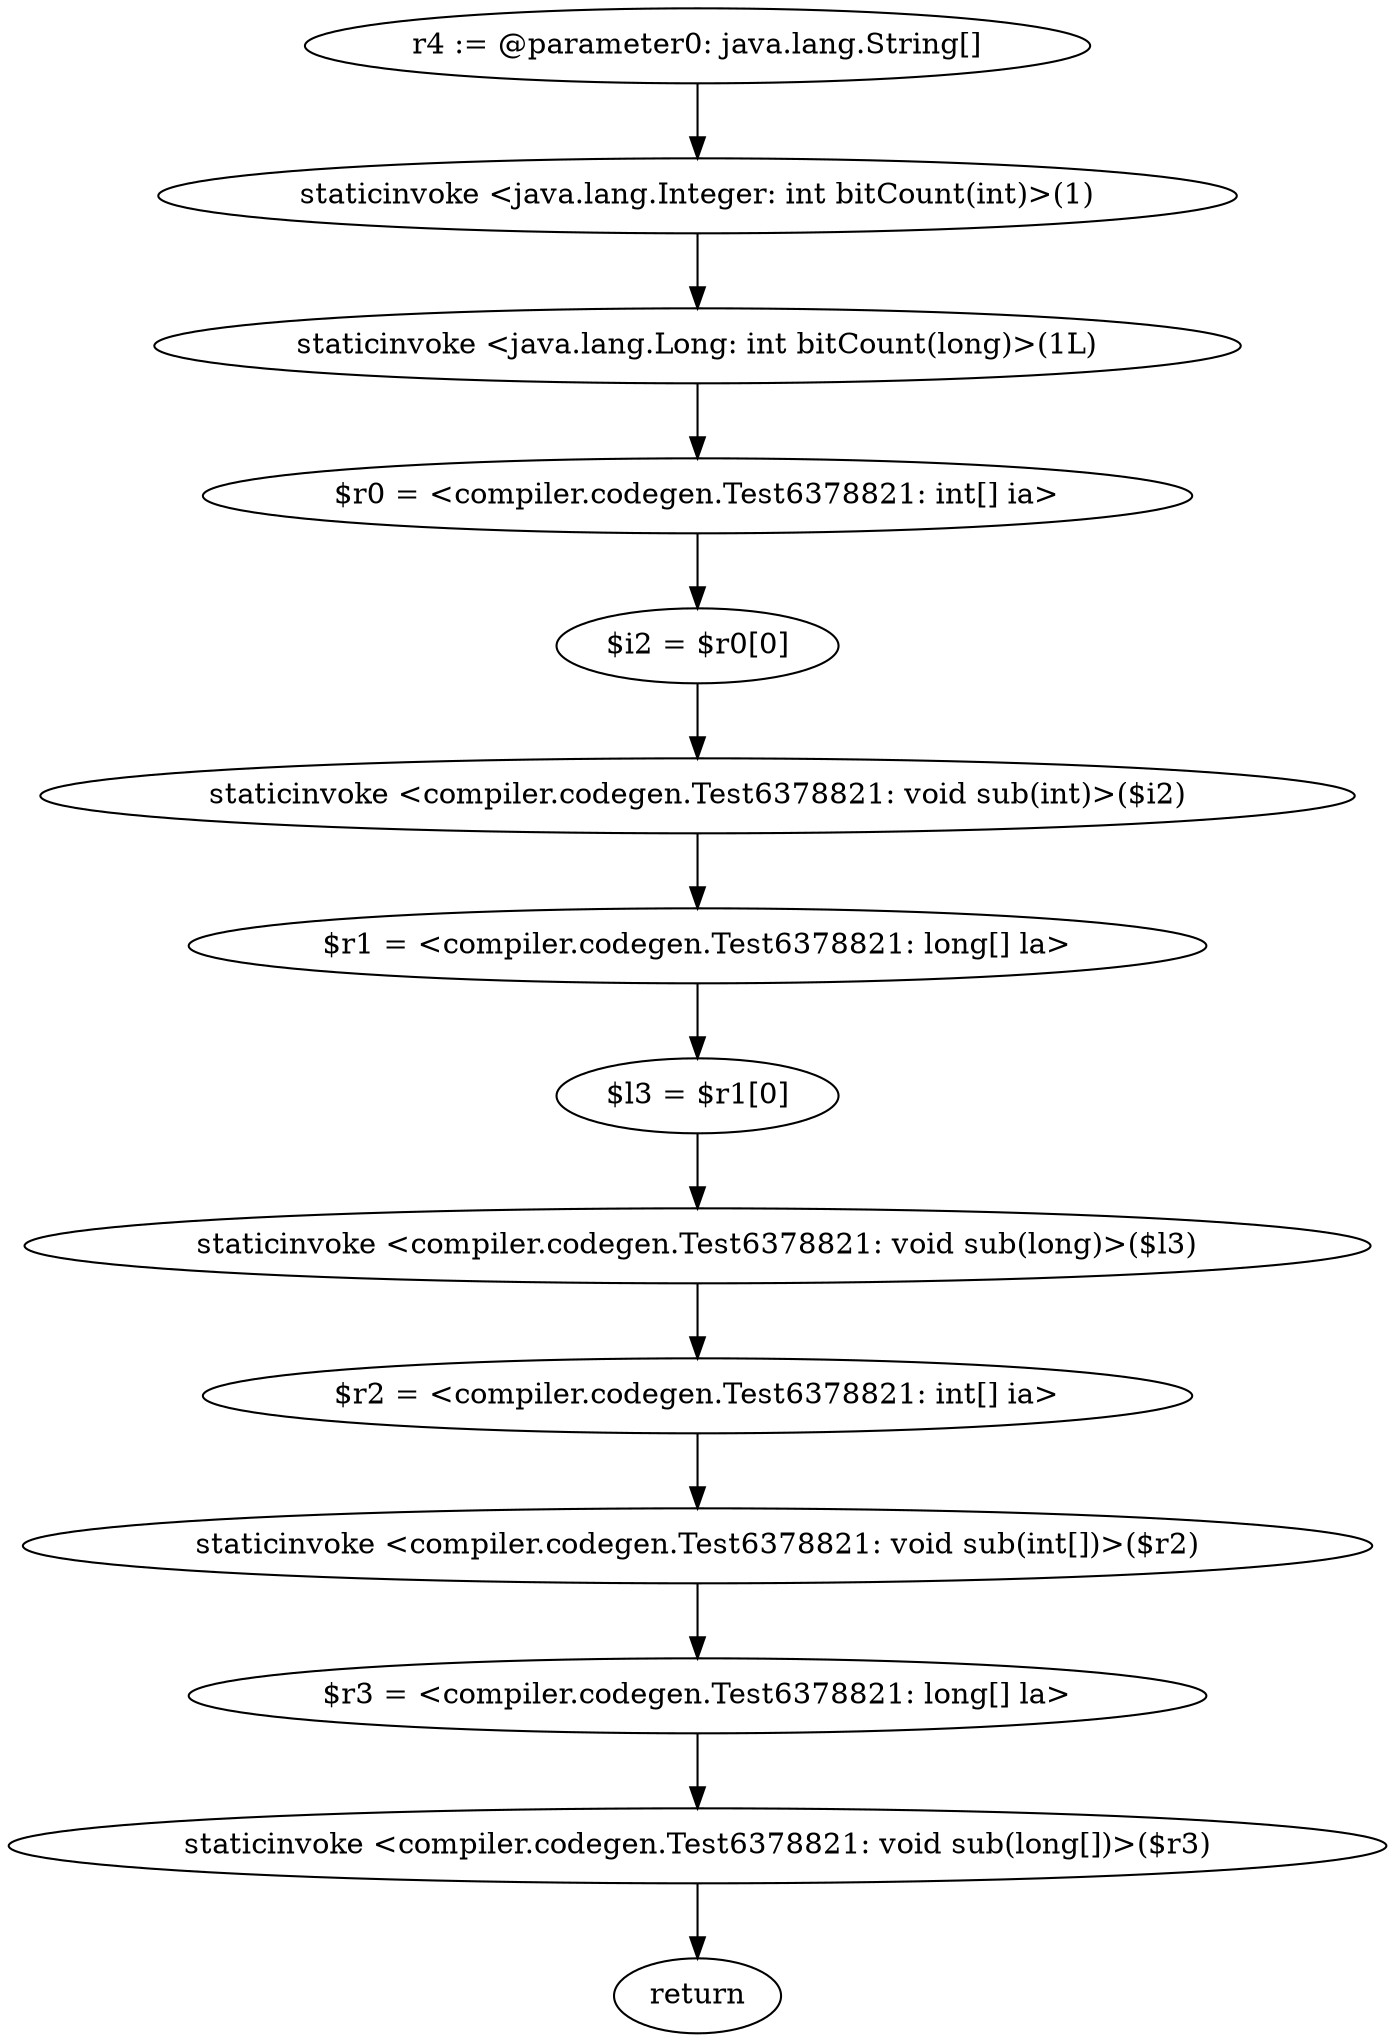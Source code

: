 digraph "unitGraph" {
    "r4 := @parameter0: java.lang.String[]"
    "staticinvoke <java.lang.Integer: int bitCount(int)>(1)"
    "staticinvoke <java.lang.Long: int bitCount(long)>(1L)"
    "$r0 = <compiler.codegen.Test6378821: int[] ia>"
    "$i2 = $r0[0]"
    "staticinvoke <compiler.codegen.Test6378821: void sub(int)>($i2)"
    "$r1 = <compiler.codegen.Test6378821: long[] la>"
    "$l3 = $r1[0]"
    "staticinvoke <compiler.codegen.Test6378821: void sub(long)>($l3)"
    "$r2 = <compiler.codegen.Test6378821: int[] ia>"
    "staticinvoke <compiler.codegen.Test6378821: void sub(int[])>($r2)"
    "$r3 = <compiler.codegen.Test6378821: long[] la>"
    "staticinvoke <compiler.codegen.Test6378821: void sub(long[])>($r3)"
    "return"
    "r4 := @parameter0: java.lang.String[]"->"staticinvoke <java.lang.Integer: int bitCount(int)>(1)";
    "staticinvoke <java.lang.Integer: int bitCount(int)>(1)"->"staticinvoke <java.lang.Long: int bitCount(long)>(1L)";
    "staticinvoke <java.lang.Long: int bitCount(long)>(1L)"->"$r0 = <compiler.codegen.Test6378821: int[] ia>";
    "$r0 = <compiler.codegen.Test6378821: int[] ia>"->"$i2 = $r0[0]";
    "$i2 = $r0[0]"->"staticinvoke <compiler.codegen.Test6378821: void sub(int)>($i2)";
    "staticinvoke <compiler.codegen.Test6378821: void sub(int)>($i2)"->"$r1 = <compiler.codegen.Test6378821: long[] la>";
    "$r1 = <compiler.codegen.Test6378821: long[] la>"->"$l3 = $r1[0]";
    "$l3 = $r1[0]"->"staticinvoke <compiler.codegen.Test6378821: void sub(long)>($l3)";
    "staticinvoke <compiler.codegen.Test6378821: void sub(long)>($l3)"->"$r2 = <compiler.codegen.Test6378821: int[] ia>";
    "$r2 = <compiler.codegen.Test6378821: int[] ia>"->"staticinvoke <compiler.codegen.Test6378821: void sub(int[])>($r2)";
    "staticinvoke <compiler.codegen.Test6378821: void sub(int[])>($r2)"->"$r3 = <compiler.codegen.Test6378821: long[] la>";
    "$r3 = <compiler.codegen.Test6378821: long[] la>"->"staticinvoke <compiler.codegen.Test6378821: void sub(long[])>($r3)";
    "staticinvoke <compiler.codegen.Test6378821: void sub(long[])>($r3)"->"return";
}
